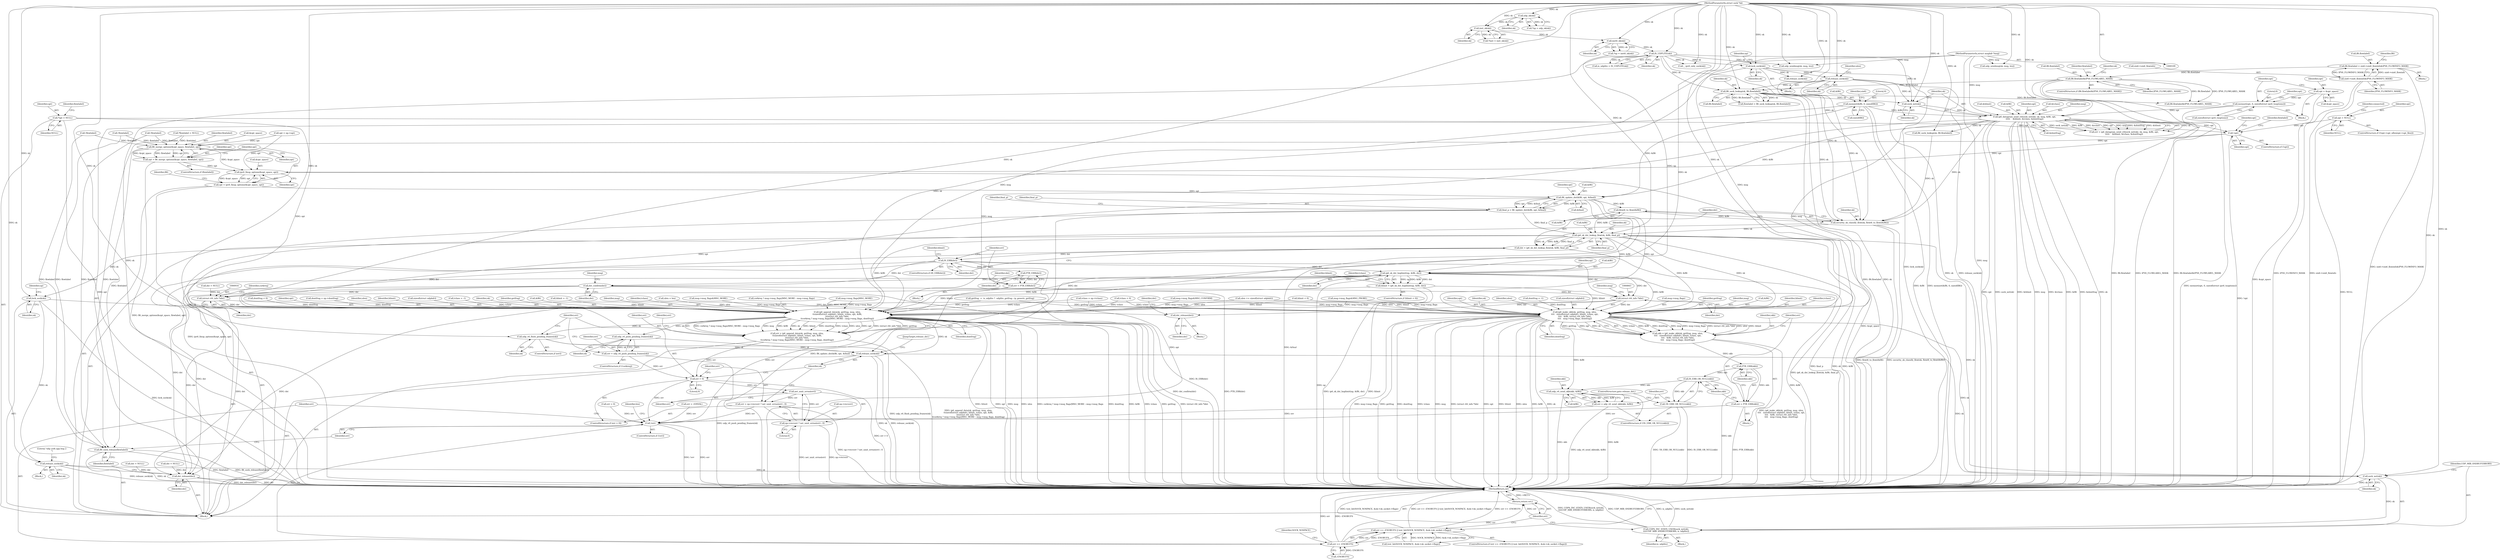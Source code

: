 digraph "1_linux_45f6fad84cc305103b28d73482b344d7f5b76f39_18@del" {
"1000647" [label="(Call,!opt)"];
"1000640" [label="(Call,opt = NULL)"];
"1000585" [label="(Call,ip6_datagram_send_ctl(sock_net(sk), sk, msg, &fl6, opt,\n\t\t\t\t\t    &hlimit, &tclass, &dontfrag))"];
"1000586" [label="(Call,sock_net(sk))"];
"1000188" [label="(Call,IS_UDPLITE(sk))"];
"1000128" [label="(Call,inet6_sk(sk))"];
"1000123" [label="(Call,inet_sk(sk))"];
"1000118" [label="(Call,udp_sk(sk))"];
"1000110" [label="(MethodParameterIn,struct sock *sk)"];
"1000445" [label="(Call,fl6_sock_lookup(sk, fl6.flowlabel))"];
"1000385" [label="(Call,release_sock(sk))"];
"1000360" [label="(Call,lock_sock(sk))"];
"1000437" [label="(Call,fl6.flowlabel&IPV6_FLOWLABEL_MASK)"];
"1000427" [label="(Call,fl6.flowlabel = sin6->sin6_flowinfo&IPV6_FLOWINFO_MASK)"];
"1000431" [label="(Call,sin6->sin6_flowinfo&IPV6_FLOWINFO_MASK)"];
"1000111" [label="(MethodParameterIn,struct msghdr *msg)"];
"1000391" [label="(Call,memset(&fl6, 0, sizeof(fl6)))"];
"1000571" [label="(Call,memset(opt, 0, sizeof(struct ipv6_txoptions)))"];
"1000567" [label="(Call,opt = &opt_space)"];
"1000134" [label="(Call,*opt = NULL)"];
"1000658" [label="(Call,fl6_merge_options(&opt_space, flowlabel, opt))"];
"1000656" [label="(Call,opt = fl6_merge_options(&opt_space, flowlabel, opt))"];
"1000665" [label="(Call,ipv6_fixup_options(&opt_space, opt))"];
"1000663" [label="(Call,opt = ipv6_fixup_options(&opt_space, opt))"];
"1000725" [label="(Call,fl6_update_dst(&fl6, opt, &final))"];
"1000723" [label="(Call,final_p = fl6_update_dst(&fl6, opt, &final))"];
"1000778" [label="(Call,ip6_sk_dst_lookup_flow(sk, &fl6, final_p))"];
"1000776" [label="(Call,dst = ip6_sk_dst_lookup_flow(sk, &fl6, final_p))"];
"1000784" [label="(Call,IS_ERR(dst))"];
"1000789" [label="(Call,PTR_ERR(dst))"];
"1000787" [label="(Call,err = PTR_ERR(dst))"];
"1000991" [label="(Call,!err)"];
"1000997" [label="(Call,err == -ENOBUFS)"];
"1000996" [label="(Call,err == -ENOBUFS || test_bit(SOCK_NOSPACE, &sk->sk_socket->flags))"];
"1001015" [label="(Return,return err;)"];
"1000801" [label="(Call,ip6_sk_dst_hoplimit(np, &fl6, dst))"];
"1000799" [label="(Call,hlimit = ip6_sk_dst_hoplimit(np, &fl6, dst))"];
"1000830" [label="(Call,ip6_make_skb(sk, getfrag, msg, ulen,\n\t\t\t\t   sizeof(struct udphdr), hlimit, tclass, opt,\n\t\t\t\t   &fl6, (struct rt6_info *)dst,\n\t\t\t\t   msg->msg_flags, dontfrag))"];
"1000828" [label="(Call,skb = ip6_make_skb(sk, getfrag, msg, ulen,\n\t\t\t\t   sizeof(struct udphdr), hlimit, tclass, opt,\n\t\t\t\t   &fl6, (struct rt6_info *)dst,\n\t\t\t\t   msg->msg_flags, dontfrag))"];
"1000851" [label="(Call,PTR_ERR(skb))"];
"1000849" [label="(Call,err = PTR_ERR(skb))"];
"1000855" [label="(Call,IS_ERR_OR_NULL(skb))"];
"1000854" [label="(Call,!IS_ERR_OR_NULL(skb))"];
"1000859" [label="(Call,udp_v6_send_skb(skb, &fl6))"];
"1000857" [label="(Call,err = udp_v6_send_skb(skb, &fl6))"];
"1001011" [label="(Call,sock_net(sk))"];
"1001010" [label="(Call,UDP6_INC_STATS_USER(sock_net(sk),\n\t\t\t\tUDP_MIB_SNDBUFERRORS, is_udplite))"];
"1000903" [label="(Call,ip6_append_data(sk, getfrag, msg, ulen,\n\t\tsizeof(struct udphdr), hlimit, tclass, opt, &fl6,\n\t\t(struct rt6_info *)dst,\n\t\tcorkreq ? msg->msg_flags|MSG_MORE : msg->msg_flags, dontfrag))"];
"1000901" [label="(Call,err = ip6_append_data(sk, getfrag, msg, ulen,\n\t\tsizeof(struct udphdr), hlimit, tclass, opt, &fl6,\n\t\t(struct rt6_info *)dst,\n\t\tcorkreq ? msg->msg_flags|MSG_MORE : msg->msg_flags, dontfrag))"];
"1000955" [label="(Call,err > 0)"];
"1000964" [label="(Call,net_xmit_errno(err))"];
"1000958" [label="(Call,err = np->recverr ? net_xmit_errno(err) : 0)"];
"1000960" [label="(Call,np->recverr ? net_xmit_errno(err) : 0)"];
"1000931" [label="(Call,udp_v6_flush_pending_frames(sk))"];
"1000967" [label="(Call,release_sock(sk))"];
"1000939" [label="(Call,udp_v6_push_pending_frames(sk))"];
"1000937" [label="(Call,err = udp_v6_push_pending_frames(sk))"];
"1000842" [label="(Call,(struct rt6_info *)dst)"];
"1000980" [label="(Call,dst_release(dst))"];
"1000986" [label="(Call,dst_release(dst))"];
"1000915" [label="(Call,(struct rt6_info *)dst)"];
"1001018" [label="(Call,dst_confirm(dst))"];
"1000864" [label="(Call,lock_sock(sk))"];
"1000872" [label="(Call,release_sock(sk))"];
"1000773" [label="(Call,flowi6_to_flowi(&fl6))"];
"1000771" [label="(Call,security_sk_classify_flow(sk, flowi6_to_flowi(&fl6)))"];
"1000988" [label="(Call,fl6_sock_release(flowlabel))"];
"1000790" [label="(Identifier,dst)"];
"1000859" [label="(Call,udp_v6_send_skb(skb, &fl6))"];
"1000365" [label="(Identifier,up)"];
"1000888" [label="(Call,dontfrag < 0)"];
"1000961" [label="(Call,np->recverr)"];
"1000992" [label="(Identifier,err)"];
"1000857" [label="(Call,err = udp_v6_send_skb(skb, &fl6))"];
"1000830" [label="(Call,ip6_make_skb(sk, getfrag, msg, ulen,\n\t\t\t\t   sizeof(struct udphdr), hlimit, tclass, opt,\n\t\t\t\t   &fl6, (struct rt6_info *)dst,\n\t\t\t\t   msg->msg_flags, dontfrag))"];
"1001011" [label="(Call,sock_net(sk))"];
"1000428" [label="(Call,fl6.flowlabel)"];
"1000640" [label="(Call,opt = NULL)"];
"1000828" [label="(Call,skb = ip6_make_skb(sk, getfrag, msg, ulen,\n\t\t\t\t   sizeof(struct udphdr), hlimit, tclass, opt,\n\t\t\t\t   &fl6, (struct rt6_info *)dst,\n\t\t\t\t   msg->msg_flags, dontfrag))"];
"1001010" [label="(Call,UDP6_INC_STATS_USER(sock_net(sk),\n\t\t\t\tUDP_MIB_SNDBUFERRORS, is_udplite))"];
"1001014" [label="(Identifier,is_udplite)"];
"1000869" [label="(Identifier,up)"];
"1000597" [label="(Call,&dontfrag)"];
"1000801" [label="(Call,ip6_sk_dst_hoplimit(np, &fl6, dst))"];
"1000954" [label="(ControlStructure,if (err > 0))"];
"1000919" [label="(Identifier,corkreq)"];
"1000958" [label="(Call,err = np->recverr ? net_xmit_errno(err) : 0)"];
"1000435" [label="(Identifier,IPV6_FLOWINFO_MASK)"];
"1000574" [label="(Call,sizeof(struct ipv6_txoptions))"];
"1000795" [label="(ControlStructure,if (hlimit < 0))"];
"1000123" [label="(Call,inet_sk(sk))"];
"1000566" [label="(Block,)"];
"1000668" [label="(Identifier,opt)"];
"1000912" [label="(Identifier,opt)"];
"1000989" [label="(Identifier,flowlabel)"];
"1000578" [label="(Identifier,opt)"];
"1000785" [label="(Identifier,dst)"];
"1000572" [label="(Identifier,opt)"];
"1000816" [label="(Call,msg->msg_flags&MSG_CONFIRM)"];
"1000902" [label="(Identifier,err)"];
"1000124" [label="(Identifier,sk)"];
"1000119" [label="(Identifier,sk)"];
"1000592" [label="(Identifier,opt)"];
"1000999" [label="(Call,-ENOBUFS)"];
"1000335" [label="(Call,udp_sendmsg(sk, msg, len))"];
"1000779" [label="(Identifier,sk)"];
"1000853" [label="(ControlStructure,if (!IS_ERR_OR_NULL(skb)))"];
"1000891" [label="(Call,dontfrag = np->dontfrag)"];
"1000907" [label="(Identifier,ulen)"];
"1000658" [label="(Call,fl6_merge_options(&opt_space, flowlabel, opt))"];
"1000725" [label="(Call,fl6_update_dst(&fl6, opt, &final))"];
"1000957" [label="(Literal,0)"];
"1000728" [label="(Identifier,opt)"];
"1001025" [label="(Identifier,msg)"];
"1000910" [label="(Identifier,hlimit)"];
"1000782" [label="(Identifier,final_p)"];
"1000446" [label="(Identifier,sk)"];
"1000188" [label="(Call,IS_UDPLITE(sk))"];
"1000858" [label="(Identifier,err)"];
"1001009" [label="(Block,)"];
"1000981" [label="(Identifier,dst)"];
"1000871" [label="(Block,)"];
"1000661" [label="(Identifier,flowlabel)"];
"1000997" [label="(Call,err == -ENOBUFS)"];
"1000646" [label="(ControlStructure,if (!opt))"];
"1000460" [label="(Identifier,sk)"];
"1000569" [label="(Call,&opt_space)"];
"1000908" [label="(Call,sizeof(struct udphdr))"];
"1000855" [label="(Call,IS_ERR_OR_NULL(skb))"];
"1000595" [label="(Call,&tclass)"];
"1000988" [label="(Call,fl6_sock_release(flowlabel))"];
"1000135" [label="(Identifier,opt)"];
"1000787" [label="(Call,err = PTR_ERR(dst))"];
"1000998" [label="(Identifier,err)"];
"1000588" [label="(Identifier,sk)"];
"1000832" [label="(Identifier,getfrag)"];
"1000126" [label="(Call,*np = inet6_sk(sk))"];
"1000650" [label="(Identifier,opt)"];
"1000665" [label="(Call,ipv6_fixup_options(&opt_space, opt))"];
"1000939" [label="(Call,udp_v6_push_pending_frames(sk))"];
"1000796" [label="(Call,hlimit < 0)"];
"1000159" [label="(Call,tclass = -1)"];
"1001023" [label="(Call,msg->msg_flags&MSG_PROBE)"];
"1000996" [label="(Call,err == -ENOBUFS || test_bit(SOCK_NOSPACE, &sk->sk_socket->flags))"];
"1000349" [label="(Call,getfrag  =  is_udplite ?  udplite_getfrag : ip_generic_getfrag)"];
"1000659" [label="(Call,&opt_space)"];
"1000904" [label="(Identifier,sk)"];
"1000829" [label="(Identifier,skb)"];
"1000872" [label="(Call,release_sock(sk))"];
"1000861" [label="(Call,&fl6)"];
"1000111" [label="(MethodParameterIn,struct msghdr *msg)"];
"1000441" [label="(Identifier,IPV6_FLOWLABEL_MASK)"];
"1000438" [label="(Call,fl6.flowlabel)"];
"1000968" [label="(Identifier,sk)"];
"1000649" [label="(Call,opt = np->opt)"];
"1000788" [label="(Identifier,err)"];
"1000810" [label="(Call,tclass = np->tclass)"];
"1000905" [label="(Identifier,getfrag)"];
"1000774" [label="(Call,&fl6)"];
"1000426" [label="(Block,)"];
"1000808" [label="(Identifier,tclass)"];
"1000799" [label="(Call,hlimit = ip6_sk_dst_hoplimit(np, &fl6, dst))"];
"1000138" [label="(Call,*flowlabel = NULL)"];
"1000797" [label="(Identifier,hlimit)"];
"1000568" [label="(Identifier,opt)"];
"1000864" [label="(Call,lock_sock(sk))"];
"1000359" [label="(Block,)"];
"1000965" [label="(Identifier,err)"];
"1000666" [label="(Call,&opt_space)"];
"1000860" [label="(Identifier,skb)"];
"1000445" [label="(Call,fl6_sock_lookup(sk, fl6.flowlabel))"];
"1000913" [label="(Call,&fl6)"];
"1000901" [label="(Call,err = ip6_append_data(sk, getfrag, msg, ulen,\n\t\tsizeof(struct udphdr), hlimit, tclass, opt, &fl6,\n\t\t(struct rt6_info *)dst,\n\t\tcorkreq ? msg->msg_flags|MSG_MORE : msg->msg_flags, dontfrag))"];
"1000991" [label="(Call,!err)"];
"1000381" [label="(Call,dst = NULL)"];
"1000615" [label="(Call,!flowlabel)"];
"1000980" [label="(Call,dst_release(dst))"];
"1000116" [label="(Call,*up = udp_sk(sk))"];
"1000789" [label="(Call,PTR_ERR(dst))"];
"1000851" [label="(Call,PTR_ERR(skb))"];
"1000154" [label="(Call,hlimit = -1)"];
"1000826" [label="(Block,)"];
"1000444" [label="(Identifier,flowlabel)"];
"1000583" [label="(Call,err = ip6_datagram_send_ctl(sock_net(sk), sk, msg, &fl6, opt,\n\t\t\t\t\t    &hlimit, &tclass, &dontfrag))"];
"1000771" [label="(Call,security_sk_classify_flow(sk, flowi6_to_flowi(&fl6)))"];
"1000654" [label="(ControlStructure,if (flowlabel))"];
"1000833" [label="(Identifier,msg)"];
"1000850" [label="(Identifier,err)"];
"1000928" [label="(Identifier,dontfrag)"];
"1000662" [label="(Identifier,opt)"];
"1000844" [label="(Identifier,dst)"];
"1000391" [label="(Call,memset(&fl6, 0, sizeof(fl6)))"];
"1000906" [label="(Identifier,msg)"];
"1000911" [label="(Identifier,tclass)"];
"1000937" [label="(Call,err = udp_v6_push_pending_frames(sk))"];
"1000587" [label="(Identifier,sk)"];
"1000807" [label="(Call,tclass < 0)"];
"1000439" [label="(Identifier,fl6)"];
"1000846" [label="(Identifier,msg)"];
"1000671" [label="(Identifier,fl6)"];
"1000723" [label="(Call,final_p = fl6_update_dst(&fl6, opt, &final))"];
"1000986" [label="(Call,dst_release(dst))"];
"1000360" [label="(Call,lock_sock(sk))"];
"1000778" [label="(Call,ip6_sk_dst_lookup_flow(sk, &fl6, final_p))"];
"1000929" [label="(ControlStructure,if (err))"];
"1000585" [label="(Call,ip6_datagram_send_ctl(sock_net(sk), sk, msg, &fl6, opt,\n\t\t\t\t\t    &hlimit, &tclass, &dontfrag))"];
"1000656" [label="(Call,opt = fl6_merge_options(&opt_space, flowlabel, opt))"];
"1000586" [label="(Call,sock_net(sk))"];
"1000110" [label="(MethodParameterIn,struct sock *sk)"];
"1000589" [label="(Identifier,msg)"];
"1001013" [label="(Identifier,UDP_MIB_SNDBUFERRORS)"];
"1000427" [label="(Call,fl6.flowlabel = sin6->sin6_flowinfo&IPV6_FLOWINFO_MASK)"];
"1001016" [label="(Identifier,err)"];
"1000571" [label="(Call,memset(opt, 0, sizeof(struct ipv6_txoptions)))"];
"1000987" [label="(Identifier,dst)"];
"1000959" [label="(Identifier,err)"];
"1000387" [label="(Call,ulen += sizeof(struct udphdr))"];
"1000840" [label="(Call,&fl6)"];
"1000837" [label="(Identifier,hlimit)"];
"1000573" [label="(Literal,0)"];
"1000903" [label="(Call,ip6_append_data(sk, getfrag, msg, ulen,\n\t\tsizeof(struct udphdr), hlimit, tclass, opt, &fl6,\n\t\t(struct rt6_info *)dst,\n\t\tcorkreq ? msg->msg_flags|MSG_MORE : msg->msg_flags, dontfrag))"];
"1000150" [label="(Call,ulen = len)"];
"1000990" [label="(ControlStructure,if (!err))"];
"1000447" [label="(Call,fl6.flowlabel)"];
"1000175" [label="(Call,msg->msg_flags&MSG_MORE)"];
"1000641" [label="(Identifier,opt)"];
"1000593" [label="(Call,&hlimit)"];
"1000983" [label="(Identifier,dst)"];
"1000647" [label="(Call,!opt)"];
"1000648" [label="(Identifier,opt)"];
"1000800" [label="(Identifier,hlimit)"];
"1000932" [label="(Identifier,sk)"];
"1000865" [label="(Identifier,sk)"];
"1000917" [label="(Identifier,dst)"];
"1000136" [label="(Identifier,NULL)"];
"1000838" [label="(Identifier,tclass)"];
"1000786" [label="(Block,)"];
"1000664" [label="(Identifier,opt)"];
"1000995" [label="(ControlStructure,if (err == -ENOBUFS || test_bit(SOCK_NOSPACE, &sk->sk_socket->flags)))"];
"1000842" [label="(Call,(struct rt6_info *)dst)"];
"1000792" [label="(Identifier,dst)"];
"1000776" [label="(Call,dst = ip6_sk_dst_lookup_flow(sk, &fl6, final_p))"];
"1000863" [label="(ControlStructure,goto release_dst;)"];
"1000852" [label="(Identifier,skb)"];
"1000398" [label="(Identifier,sin6)"];
"1000854" [label="(Call,!IS_ERR_OR_NULL(skb))"];
"1000839" [label="(Identifier,opt)"];
"1000118" [label="(Call,udp_sk(sk))"];
"1001002" [label="(Identifier,SOCK_NOSPACE)"];
"1000777" [label="(Identifier,dst)"];
"1000848" [label="(Identifier,dontfrag)"];
"1000831" [label="(Identifier,sk)"];
"1000139" [label="(Identifier,flowlabel)"];
"1000982" [label="(Call,dst = NULL)"];
"1000324" [label="(Call,udp_sendmsg(sk, msg, len))"];
"1000780" [label="(Call,&fl6)"];
"1000113" [label="(Block,)"];
"1000626" [label="(Call,!flowlabel)"];
"1000849" [label="(Call,err = PTR_ERR(skb))"];
"1000834" [label="(Identifier,ulen)"];
"1000930" [label="(Identifier,err)"];
"1000805" [label="(Identifier,dst)"];
"1000394" [label="(Literal,0)"];
"1000803" [label="(Call,&fl6)"];
"1000918" [label="(Call,corkreq ? msg->msg_flags|MSG_MORE : msg->msg_flags)"];
"1000969" [label="(JumpTarget,release_dst:)"];
"1000938" [label="(Identifier,err)"];
"1000873" [label="(Identifier,sk)"];
"1001018" [label="(Call,dst_confirm(dst))"];
"1000876" [label="(Call,err = -EINVAL)"];
"1000395" [label="(Call,sizeof(fl6))"];
"1000631" [label="(ControlStructure,if (!(opt->opt_nflen|opt->opt_flen)))"];
"1001012" [label="(Identifier,sk)"];
"1000610" [label="(Call,fl6.flowlabel&IPV6_FLOWLABEL_MASK)"];
"1000920" [label="(Call,msg->msg_flags|MSG_MORE)"];
"1000437" [label="(Call,fl6.flowlabel&IPV6_FLOWLABEL_MASK)"];
"1000620" [label="(Call,fl6_sock_lookup(sk, fl6.flowlabel))"];
"1001001" [label="(Call,test_bit(SOCK_NOSPACE, &sk->sk_socket->flags))"];
"1000432" [label="(Call,sin6->sin6_flowinfo)"];
"1000934" [label="(ControlStructure,if (!corkreq))"];
"1000964" [label="(Call,net_xmit_errno(err))"];
"1000966" [label="(Literal,0)"];
"1000979" [label="(Block,)"];
"1000128" [label="(Call,inet6_sk(sk))"];
"1000875" [label="(Literal,\"udp cork app bug 2\n\")"];
"1000361" [label="(Identifier,sk)"];
"1000392" [label="(Call,&fl6)"];
"1000121" [label="(Call,*inet = inet_sk(sk))"];
"1000385" [label="(Call,release_sock(sk))"];
"1000129" [label="(Identifier,sk)"];
"1000967" [label="(Call,release_sock(sk))"];
"1000856" [label="(Identifier,skb)"];
"1000436" [label="(ControlStructure,if (fl6.flowlabel&IPV6_FLOWLABEL_MASK))"];
"1000663" [label="(Call,opt = ipv6_fixup_options(&opt_space, opt))"];
"1000376" [label="(Call,release_sock(sk))"];
"1000802" [label="(Identifier,np)"];
"1000729" [label="(Call,&final)"];
"1000189" [label="(Identifier,sk)"];
"1000783" [label="(ControlStructure,if (IS_ERR(dst)))"];
"1000657" [label="(Identifier,opt)"];
"1000164" [label="(Call,dontfrag = -1)"];
"1001019" [label="(Identifier,dst)"];
"1000134" [label="(Call,*opt = NULL)"];
"1000960" [label="(Call,np->recverr ? net_xmit_errno(err) : 0)"];
"1000772" [label="(Identifier,sk)"];
"1000318" [label="(Call,__ipv6_only_sock(sk))"];
"1000567" [label="(Call,opt = &opt_space)"];
"1000186" [label="(Call,is_udplite = IS_UDPLITE(sk))"];
"1000931" [label="(Call,udp_v6_flush_pending_frames(sk))"];
"1000915" [label="(Call,(struct rt6_info *)dst)"];
"1000644" [label="(Identifier,connected)"];
"1000386" [label="(Identifier,sk)"];
"1001015" [label="(Return,return err;)"];
"1000726" [label="(Call,&fl6)"];
"1000835" [label="(Call,sizeof(struct udphdr))"];
"1000940" [label="(Identifier,sk)"];
"1000773" [label="(Call,flowi6_to_flowi(&fl6))"];
"1001030" [label="(Call,err = 0)"];
"1000956" [label="(Identifier,err)"];
"1000431" [label="(Call,sin6->sin6_flowinfo&IPV6_FLOWINFO_MASK)"];
"1000724" [label="(Identifier,final_p)"];
"1000784" [label="(Call,IS_ERR(dst))"];
"1000994" [label="(Identifier,len)"];
"1000732" [label="(Identifier,final_p)"];
"1000388" [label="(Identifier,ulen)"];
"1000451" [label="(Call,!flowlabel)"];
"1000590" [label="(Call,&fl6)"];
"1000791" [label="(Call,dst = NULL)"];
"1000642" [label="(Identifier,NULL)"];
"1000955" [label="(Call,err > 0)"];
"1000443" [label="(Call,flowlabel = fl6_sock_lookup(sk, fl6.flowlabel))"];
"1001034" [label="(MethodReturn,int)"];
"1000655" [label="(Identifier,flowlabel)"];
"1000845" [label="(Call,msg->msg_flags)"];
"1000647" -> "1000646"  [label="AST: "];
"1000647" -> "1000648"  [label="CFG: "];
"1000648" -> "1000647"  [label="AST: "];
"1000650" -> "1000647"  [label="CFG: "];
"1000655" -> "1000647"  [label="CFG: "];
"1000647" -> "1001034"  [label="DDG: !opt"];
"1000640" -> "1000647"  [label="DDG: opt"];
"1000585" -> "1000647"  [label="DDG: opt"];
"1000134" -> "1000647"  [label="DDG: opt"];
"1000647" -> "1000658"  [label="DDG: opt"];
"1000647" -> "1000665"  [label="DDG: opt"];
"1000640" -> "1000631"  [label="AST: "];
"1000640" -> "1000642"  [label="CFG: "];
"1000641" -> "1000640"  [label="AST: "];
"1000642" -> "1000640"  [label="AST: "];
"1000644" -> "1000640"  [label="CFG: "];
"1000640" -> "1001034"  [label="DDG: NULL"];
"1000585" -> "1000583"  [label="AST: "];
"1000585" -> "1000597"  [label="CFG: "];
"1000586" -> "1000585"  [label="AST: "];
"1000588" -> "1000585"  [label="AST: "];
"1000589" -> "1000585"  [label="AST: "];
"1000590" -> "1000585"  [label="AST: "];
"1000592" -> "1000585"  [label="AST: "];
"1000593" -> "1000585"  [label="AST: "];
"1000595" -> "1000585"  [label="AST: "];
"1000597" -> "1000585"  [label="AST: "];
"1000583" -> "1000585"  [label="CFG: "];
"1000585" -> "1001034"  [label="DDG: msg"];
"1000585" -> "1001034"  [label="DDG: &tclass"];
"1000585" -> "1001034"  [label="DDG: &fl6"];
"1000585" -> "1001034"  [label="DDG: &dontfrag"];
"1000585" -> "1001034"  [label="DDG: sk"];
"1000585" -> "1001034"  [label="DDG: opt"];
"1000585" -> "1001034"  [label="DDG: sock_net(sk)"];
"1000585" -> "1001034"  [label="DDG: &hlimit"];
"1000585" -> "1000583"  [label="DDG: sk"];
"1000585" -> "1000583"  [label="DDG: sock_net(sk)"];
"1000585" -> "1000583"  [label="DDG: &fl6"];
"1000585" -> "1000583"  [label="DDG: &tclass"];
"1000585" -> "1000583"  [label="DDG: opt"];
"1000585" -> "1000583"  [label="DDG: msg"];
"1000585" -> "1000583"  [label="DDG: &dontfrag"];
"1000585" -> "1000583"  [label="DDG: &hlimit"];
"1000586" -> "1000585"  [label="DDG: sk"];
"1000110" -> "1000585"  [label="DDG: sk"];
"1000111" -> "1000585"  [label="DDG: msg"];
"1000391" -> "1000585"  [label="DDG: &fl6"];
"1000571" -> "1000585"  [label="DDG: opt"];
"1000585" -> "1000620"  [label="DDG: sk"];
"1000585" -> "1000725"  [label="DDG: &fl6"];
"1000585" -> "1000771"  [label="DDG: sk"];
"1000585" -> "1000830"  [label="DDG: msg"];
"1000585" -> "1000903"  [label="DDG: msg"];
"1000586" -> "1000587"  [label="CFG: "];
"1000587" -> "1000586"  [label="AST: "];
"1000588" -> "1000586"  [label="CFG: "];
"1000188" -> "1000586"  [label="DDG: sk"];
"1000445" -> "1000586"  [label="DDG: sk"];
"1000385" -> "1000586"  [label="DDG: sk"];
"1000110" -> "1000586"  [label="DDG: sk"];
"1000188" -> "1000186"  [label="AST: "];
"1000188" -> "1000189"  [label="CFG: "];
"1000189" -> "1000188"  [label="AST: "];
"1000186" -> "1000188"  [label="CFG: "];
"1000188" -> "1001034"  [label="DDG: sk"];
"1000188" -> "1000186"  [label="DDG: sk"];
"1000128" -> "1000188"  [label="DDG: sk"];
"1000110" -> "1000188"  [label="DDG: sk"];
"1000188" -> "1000318"  [label="DDG: sk"];
"1000188" -> "1000335"  [label="DDG: sk"];
"1000188" -> "1000360"  [label="DDG: sk"];
"1000188" -> "1000445"  [label="DDG: sk"];
"1000188" -> "1000771"  [label="DDG: sk"];
"1000128" -> "1000126"  [label="AST: "];
"1000128" -> "1000129"  [label="CFG: "];
"1000129" -> "1000128"  [label="AST: "];
"1000126" -> "1000128"  [label="CFG: "];
"1000128" -> "1000126"  [label="DDG: sk"];
"1000123" -> "1000128"  [label="DDG: sk"];
"1000110" -> "1000128"  [label="DDG: sk"];
"1000123" -> "1000121"  [label="AST: "];
"1000123" -> "1000124"  [label="CFG: "];
"1000124" -> "1000123"  [label="AST: "];
"1000121" -> "1000123"  [label="CFG: "];
"1000123" -> "1000121"  [label="DDG: sk"];
"1000118" -> "1000123"  [label="DDG: sk"];
"1000110" -> "1000123"  [label="DDG: sk"];
"1000118" -> "1000116"  [label="AST: "];
"1000118" -> "1000119"  [label="CFG: "];
"1000119" -> "1000118"  [label="AST: "];
"1000116" -> "1000118"  [label="CFG: "];
"1000118" -> "1000116"  [label="DDG: sk"];
"1000110" -> "1000118"  [label="DDG: sk"];
"1000110" -> "1000109"  [label="AST: "];
"1000110" -> "1001034"  [label="DDG: sk"];
"1000110" -> "1000318"  [label="DDG: sk"];
"1000110" -> "1000324"  [label="DDG: sk"];
"1000110" -> "1000335"  [label="DDG: sk"];
"1000110" -> "1000360"  [label="DDG: sk"];
"1000110" -> "1000376"  [label="DDG: sk"];
"1000110" -> "1000385"  [label="DDG: sk"];
"1000110" -> "1000445"  [label="DDG: sk"];
"1000110" -> "1000620"  [label="DDG: sk"];
"1000110" -> "1000771"  [label="DDG: sk"];
"1000110" -> "1000778"  [label="DDG: sk"];
"1000110" -> "1000830"  [label="DDG: sk"];
"1000110" -> "1000864"  [label="DDG: sk"];
"1000110" -> "1000872"  [label="DDG: sk"];
"1000110" -> "1000903"  [label="DDG: sk"];
"1000110" -> "1000931"  [label="DDG: sk"];
"1000110" -> "1000939"  [label="DDG: sk"];
"1000110" -> "1000967"  [label="DDG: sk"];
"1000110" -> "1001011"  [label="DDG: sk"];
"1000445" -> "1000443"  [label="AST: "];
"1000445" -> "1000447"  [label="CFG: "];
"1000446" -> "1000445"  [label="AST: "];
"1000447" -> "1000445"  [label="AST: "];
"1000443" -> "1000445"  [label="CFG: "];
"1000445" -> "1001034"  [label="DDG: sk"];
"1000445" -> "1001034"  [label="DDG: fl6.flowlabel"];
"1000445" -> "1000443"  [label="DDG: sk"];
"1000445" -> "1000443"  [label="DDG: fl6.flowlabel"];
"1000385" -> "1000445"  [label="DDG: sk"];
"1000437" -> "1000445"  [label="DDG: fl6.flowlabel"];
"1000445" -> "1000610"  [label="DDG: fl6.flowlabel"];
"1000445" -> "1000771"  [label="DDG: sk"];
"1000385" -> "1000359"  [label="AST: "];
"1000385" -> "1000386"  [label="CFG: "];
"1000386" -> "1000385"  [label="AST: "];
"1000388" -> "1000385"  [label="CFG: "];
"1000385" -> "1001034"  [label="DDG: sk"];
"1000385" -> "1001034"  [label="DDG: release_sock(sk)"];
"1000360" -> "1000385"  [label="DDG: sk"];
"1000385" -> "1000771"  [label="DDG: sk"];
"1000360" -> "1000359"  [label="AST: "];
"1000360" -> "1000361"  [label="CFG: "];
"1000361" -> "1000360"  [label="AST: "];
"1000365" -> "1000360"  [label="CFG: "];
"1000360" -> "1001034"  [label="DDG: lock_sock(sk)"];
"1000360" -> "1000376"  [label="DDG: sk"];
"1000360" -> "1000903"  [label="DDG: sk"];
"1000437" -> "1000436"  [label="AST: "];
"1000437" -> "1000441"  [label="CFG: "];
"1000438" -> "1000437"  [label="AST: "];
"1000441" -> "1000437"  [label="AST: "];
"1000444" -> "1000437"  [label="CFG: "];
"1000460" -> "1000437"  [label="CFG: "];
"1000437" -> "1001034"  [label="DDG: fl6.flowlabel&IPV6_FLOWLABEL_MASK"];
"1000437" -> "1001034"  [label="DDG: fl6.flowlabel"];
"1000437" -> "1001034"  [label="DDG: IPV6_FLOWLABEL_MASK"];
"1000427" -> "1000437"  [label="DDG: fl6.flowlabel"];
"1000437" -> "1000610"  [label="DDG: fl6.flowlabel"];
"1000437" -> "1000610"  [label="DDG: IPV6_FLOWLABEL_MASK"];
"1000427" -> "1000426"  [label="AST: "];
"1000427" -> "1000431"  [label="CFG: "];
"1000428" -> "1000427"  [label="AST: "];
"1000431" -> "1000427"  [label="AST: "];
"1000439" -> "1000427"  [label="CFG: "];
"1000427" -> "1001034"  [label="DDG: sin6->sin6_flowinfo&IPV6_FLOWINFO_MASK"];
"1000431" -> "1000427"  [label="DDG: sin6->sin6_flowinfo"];
"1000431" -> "1000427"  [label="DDG: IPV6_FLOWINFO_MASK"];
"1000431" -> "1000435"  [label="CFG: "];
"1000432" -> "1000431"  [label="AST: "];
"1000435" -> "1000431"  [label="AST: "];
"1000431" -> "1001034"  [label="DDG: sin6->sin6_flowinfo"];
"1000431" -> "1001034"  [label="DDG: IPV6_FLOWINFO_MASK"];
"1000111" -> "1000109"  [label="AST: "];
"1000111" -> "1001034"  [label="DDG: msg"];
"1000111" -> "1000324"  [label="DDG: msg"];
"1000111" -> "1000335"  [label="DDG: msg"];
"1000111" -> "1000830"  [label="DDG: msg"];
"1000111" -> "1000903"  [label="DDG: msg"];
"1000391" -> "1000113"  [label="AST: "];
"1000391" -> "1000395"  [label="CFG: "];
"1000392" -> "1000391"  [label="AST: "];
"1000394" -> "1000391"  [label="AST: "];
"1000395" -> "1000391"  [label="AST: "];
"1000398" -> "1000391"  [label="CFG: "];
"1000391" -> "1001034"  [label="DDG: &fl6"];
"1000391" -> "1001034"  [label="DDG: memset(&fl6, 0, sizeof(fl6))"];
"1000391" -> "1000725"  [label="DDG: &fl6"];
"1000571" -> "1000566"  [label="AST: "];
"1000571" -> "1000574"  [label="CFG: "];
"1000572" -> "1000571"  [label="AST: "];
"1000573" -> "1000571"  [label="AST: "];
"1000574" -> "1000571"  [label="AST: "];
"1000578" -> "1000571"  [label="CFG: "];
"1000571" -> "1001034"  [label="DDG: memset(opt, 0, sizeof(struct ipv6_txoptions))"];
"1000567" -> "1000571"  [label="DDG: opt"];
"1000567" -> "1000566"  [label="AST: "];
"1000567" -> "1000569"  [label="CFG: "];
"1000568" -> "1000567"  [label="AST: "];
"1000569" -> "1000567"  [label="AST: "];
"1000572" -> "1000567"  [label="CFG: "];
"1000567" -> "1001034"  [label="DDG: &opt_space"];
"1000134" -> "1000113"  [label="AST: "];
"1000134" -> "1000136"  [label="CFG: "];
"1000135" -> "1000134"  [label="AST: "];
"1000136" -> "1000134"  [label="AST: "];
"1000139" -> "1000134"  [label="CFG: "];
"1000134" -> "1001034"  [label="DDG: opt"];
"1000134" -> "1000903"  [label="DDG: opt"];
"1000658" -> "1000656"  [label="AST: "];
"1000658" -> "1000662"  [label="CFG: "];
"1000659" -> "1000658"  [label="AST: "];
"1000661" -> "1000658"  [label="AST: "];
"1000662" -> "1000658"  [label="AST: "];
"1000656" -> "1000658"  [label="CFG: "];
"1000658" -> "1000656"  [label="DDG: &opt_space"];
"1000658" -> "1000656"  [label="DDG: flowlabel"];
"1000658" -> "1000656"  [label="DDG: opt"];
"1000626" -> "1000658"  [label="DDG: flowlabel"];
"1000451" -> "1000658"  [label="DDG: flowlabel"];
"1000615" -> "1000658"  [label="DDG: flowlabel"];
"1000138" -> "1000658"  [label="DDG: flowlabel"];
"1000649" -> "1000658"  [label="DDG: opt"];
"1000658" -> "1000665"  [label="DDG: &opt_space"];
"1000658" -> "1000988"  [label="DDG: flowlabel"];
"1000656" -> "1000654"  [label="AST: "];
"1000657" -> "1000656"  [label="AST: "];
"1000664" -> "1000656"  [label="CFG: "];
"1000656" -> "1001034"  [label="DDG: fl6_merge_options(&opt_space, flowlabel, opt)"];
"1000656" -> "1000665"  [label="DDG: opt"];
"1000665" -> "1000663"  [label="AST: "];
"1000665" -> "1000668"  [label="CFG: "];
"1000666" -> "1000665"  [label="AST: "];
"1000668" -> "1000665"  [label="AST: "];
"1000663" -> "1000665"  [label="CFG: "];
"1000665" -> "1001034"  [label="DDG: &opt_space"];
"1000665" -> "1000663"  [label="DDG: &opt_space"];
"1000665" -> "1000663"  [label="DDG: opt"];
"1000649" -> "1000665"  [label="DDG: opt"];
"1000663" -> "1000113"  [label="AST: "];
"1000664" -> "1000663"  [label="AST: "];
"1000671" -> "1000663"  [label="CFG: "];
"1000663" -> "1001034"  [label="DDG: ipv6_fixup_options(&opt_space, opt)"];
"1000663" -> "1000725"  [label="DDG: opt"];
"1000725" -> "1000723"  [label="AST: "];
"1000725" -> "1000729"  [label="CFG: "];
"1000726" -> "1000725"  [label="AST: "];
"1000728" -> "1000725"  [label="AST: "];
"1000729" -> "1000725"  [label="AST: "];
"1000723" -> "1000725"  [label="CFG: "];
"1000725" -> "1001034"  [label="DDG: &final"];
"1000725" -> "1001034"  [label="DDG: opt"];
"1000725" -> "1000723"  [label="DDG: &fl6"];
"1000725" -> "1000723"  [label="DDG: opt"];
"1000725" -> "1000723"  [label="DDG: &final"];
"1000725" -> "1000773"  [label="DDG: &fl6"];
"1000725" -> "1000830"  [label="DDG: opt"];
"1000725" -> "1000903"  [label="DDG: opt"];
"1000723" -> "1000113"  [label="AST: "];
"1000724" -> "1000723"  [label="AST: "];
"1000732" -> "1000723"  [label="CFG: "];
"1000723" -> "1001034"  [label="DDG: fl6_update_dst(&fl6, opt, &final)"];
"1000723" -> "1000778"  [label="DDG: final_p"];
"1000778" -> "1000776"  [label="AST: "];
"1000778" -> "1000782"  [label="CFG: "];
"1000779" -> "1000778"  [label="AST: "];
"1000780" -> "1000778"  [label="AST: "];
"1000782" -> "1000778"  [label="AST: "];
"1000776" -> "1000778"  [label="CFG: "];
"1000778" -> "1001034"  [label="DDG: &fl6"];
"1000778" -> "1001034"  [label="DDG: final_p"];
"1000778" -> "1001034"  [label="DDG: sk"];
"1000778" -> "1000776"  [label="DDG: sk"];
"1000778" -> "1000776"  [label="DDG: &fl6"];
"1000778" -> "1000776"  [label="DDG: final_p"];
"1000771" -> "1000778"  [label="DDG: sk"];
"1000773" -> "1000778"  [label="DDG: &fl6"];
"1000778" -> "1000801"  [label="DDG: &fl6"];
"1000778" -> "1000830"  [label="DDG: sk"];
"1000778" -> "1000830"  [label="DDG: &fl6"];
"1000778" -> "1000864"  [label="DDG: sk"];
"1000778" -> "1000903"  [label="DDG: &fl6"];
"1000778" -> "1001011"  [label="DDG: sk"];
"1000776" -> "1000113"  [label="AST: "];
"1000777" -> "1000776"  [label="AST: "];
"1000785" -> "1000776"  [label="CFG: "];
"1000776" -> "1001034"  [label="DDG: ip6_sk_dst_lookup_flow(sk, &fl6, final_p)"];
"1000776" -> "1000784"  [label="DDG: dst"];
"1000784" -> "1000783"  [label="AST: "];
"1000784" -> "1000785"  [label="CFG: "];
"1000785" -> "1000784"  [label="AST: "];
"1000788" -> "1000784"  [label="CFG: "];
"1000797" -> "1000784"  [label="CFG: "];
"1000784" -> "1001034"  [label="DDG: IS_ERR(dst)"];
"1000784" -> "1000789"  [label="DDG: dst"];
"1000784" -> "1000801"  [label="DDG: dst"];
"1000784" -> "1000842"  [label="DDG: dst"];
"1000784" -> "1000915"  [label="DDG: dst"];
"1000784" -> "1000986"  [label="DDG: dst"];
"1000784" -> "1001018"  [label="DDG: dst"];
"1000789" -> "1000787"  [label="AST: "];
"1000789" -> "1000790"  [label="CFG: "];
"1000790" -> "1000789"  [label="AST: "];
"1000787" -> "1000789"  [label="CFG: "];
"1000789" -> "1000787"  [label="DDG: dst"];
"1000787" -> "1000786"  [label="AST: "];
"1000788" -> "1000787"  [label="AST: "];
"1000792" -> "1000787"  [label="CFG: "];
"1000787" -> "1001034"  [label="DDG: PTR_ERR(dst)"];
"1000787" -> "1000991"  [label="DDG: err"];
"1000991" -> "1000990"  [label="AST: "];
"1000991" -> "1000992"  [label="CFG: "];
"1000992" -> "1000991"  [label="AST: "];
"1000994" -> "1000991"  [label="CFG: "];
"1000998" -> "1000991"  [label="CFG: "];
"1000991" -> "1001034"  [label="DDG: !err"];
"1000991" -> "1001034"  [label="DDG: err"];
"1000857" -> "1000991"  [label="DDG: err"];
"1000849" -> "1000991"  [label="DDG: err"];
"1000958" -> "1000991"  [label="DDG: err"];
"1001030" -> "1000991"  [label="DDG: err"];
"1000955" -> "1000991"  [label="DDG: err"];
"1000876" -> "1000991"  [label="DDG: err"];
"1000991" -> "1000997"  [label="DDG: err"];
"1000997" -> "1000996"  [label="AST: "];
"1000997" -> "1000999"  [label="CFG: "];
"1000998" -> "1000997"  [label="AST: "];
"1000999" -> "1000997"  [label="AST: "];
"1001002" -> "1000997"  [label="CFG: "];
"1000996" -> "1000997"  [label="CFG: "];
"1000997" -> "1001034"  [label="DDG: err"];
"1000997" -> "1001034"  [label="DDG: -ENOBUFS"];
"1000997" -> "1000996"  [label="DDG: err"];
"1000997" -> "1000996"  [label="DDG: -ENOBUFS"];
"1000999" -> "1000997"  [label="DDG: ENOBUFS"];
"1000997" -> "1001015"  [label="DDG: err"];
"1000996" -> "1000995"  [label="AST: "];
"1000996" -> "1001001"  [label="CFG: "];
"1001001" -> "1000996"  [label="AST: "];
"1001012" -> "1000996"  [label="CFG: "];
"1001016" -> "1000996"  [label="CFG: "];
"1000996" -> "1001034"  [label="DDG: err == -ENOBUFS || test_bit(SOCK_NOSPACE, &sk->sk_socket->flags)"];
"1000996" -> "1001034"  [label="DDG: err == -ENOBUFS"];
"1000996" -> "1001034"  [label="DDG: test_bit(SOCK_NOSPACE, &sk->sk_socket->flags)"];
"1001001" -> "1000996"  [label="DDG: SOCK_NOSPACE"];
"1001001" -> "1000996"  [label="DDG: &sk->sk_socket->flags"];
"1001015" -> "1000113"  [label="AST: "];
"1001015" -> "1001016"  [label="CFG: "];
"1001016" -> "1001015"  [label="AST: "];
"1001034" -> "1001015"  [label="CFG: "];
"1001015" -> "1001034"  [label="DDG: <RET>"];
"1001016" -> "1001015"  [label="DDG: err"];
"1000801" -> "1000799"  [label="AST: "];
"1000801" -> "1000805"  [label="CFG: "];
"1000802" -> "1000801"  [label="AST: "];
"1000803" -> "1000801"  [label="AST: "];
"1000805" -> "1000801"  [label="AST: "];
"1000799" -> "1000801"  [label="CFG: "];
"1000801" -> "1001034"  [label="DDG: &fl6"];
"1000801" -> "1001034"  [label="DDG: np"];
"1000801" -> "1000799"  [label="DDG: np"];
"1000801" -> "1000799"  [label="DDG: &fl6"];
"1000801" -> "1000799"  [label="DDG: dst"];
"1000126" -> "1000801"  [label="DDG: np"];
"1000801" -> "1000830"  [label="DDG: &fl6"];
"1000801" -> "1000842"  [label="DDG: dst"];
"1000801" -> "1000903"  [label="DDG: &fl6"];
"1000801" -> "1000915"  [label="DDG: dst"];
"1000801" -> "1000986"  [label="DDG: dst"];
"1000801" -> "1001018"  [label="DDG: dst"];
"1000799" -> "1000795"  [label="AST: "];
"1000800" -> "1000799"  [label="AST: "];
"1000808" -> "1000799"  [label="CFG: "];
"1000799" -> "1001034"  [label="DDG: hlimit"];
"1000799" -> "1001034"  [label="DDG: ip6_sk_dst_hoplimit(np, &fl6, dst)"];
"1000799" -> "1000830"  [label="DDG: hlimit"];
"1000799" -> "1000903"  [label="DDG: hlimit"];
"1000830" -> "1000828"  [label="AST: "];
"1000830" -> "1000848"  [label="CFG: "];
"1000831" -> "1000830"  [label="AST: "];
"1000832" -> "1000830"  [label="AST: "];
"1000833" -> "1000830"  [label="AST: "];
"1000834" -> "1000830"  [label="AST: "];
"1000835" -> "1000830"  [label="AST: "];
"1000837" -> "1000830"  [label="AST: "];
"1000838" -> "1000830"  [label="AST: "];
"1000839" -> "1000830"  [label="AST: "];
"1000840" -> "1000830"  [label="AST: "];
"1000842" -> "1000830"  [label="AST: "];
"1000845" -> "1000830"  [label="AST: "];
"1000848" -> "1000830"  [label="AST: "];
"1000828" -> "1000830"  [label="CFG: "];
"1000830" -> "1001034"  [label="DDG: tclass"];
"1000830" -> "1001034"  [label="DDG: ulen"];
"1000830" -> "1001034"  [label="DDG: getfrag"];
"1000830" -> "1001034"  [label="DDG: dontfrag"];
"1000830" -> "1001034"  [label="DDG: msg"];
"1000830" -> "1001034"  [label="DDG: (struct rt6_info *)dst"];
"1000830" -> "1001034"  [label="DDG: opt"];
"1000830" -> "1001034"  [label="DDG: msg->msg_flags"];
"1000830" -> "1001034"  [label="DDG: hlimit"];
"1000830" -> "1001034"  [label="DDG: &fl6"];
"1000830" -> "1001034"  [label="DDG: sk"];
"1000830" -> "1000828"  [label="DDG: tclass"];
"1000830" -> "1000828"  [label="DDG: &fl6"];
"1000830" -> "1000828"  [label="DDG: dontfrag"];
"1000830" -> "1000828"  [label="DDG: msg"];
"1000830" -> "1000828"  [label="DDG: msg->msg_flags"];
"1000830" -> "1000828"  [label="DDG: (struct rt6_info *)dst"];
"1000830" -> "1000828"  [label="DDG: ulen"];
"1000830" -> "1000828"  [label="DDG: hlimit"];
"1000830" -> "1000828"  [label="DDG: getfrag"];
"1000830" -> "1000828"  [label="DDG: opt"];
"1000830" -> "1000828"  [label="DDG: sk"];
"1000349" -> "1000830"  [label="DDG: getfrag"];
"1000387" -> "1000830"  [label="DDG: ulen"];
"1000796" -> "1000830"  [label="DDG: hlimit"];
"1000807" -> "1000830"  [label="DDG: tclass"];
"1000810" -> "1000830"  [label="DDG: tclass"];
"1000842" -> "1000830"  [label="DDG: dst"];
"1001023" -> "1000830"  [label="DDG: msg->msg_flags"];
"1000816" -> "1000830"  [label="DDG: msg->msg_flags"];
"1000164" -> "1000830"  [label="DDG: dontfrag"];
"1000830" -> "1000859"  [label="DDG: &fl6"];
"1000830" -> "1001011"  [label="DDG: sk"];
"1000828" -> "1000826"  [label="AST: "];
"1000829" -> "1000828"  [label="AST: "];
"1000850" -> "1000828"  [label="CFG: "];
"1000828" -> "1001034"  [label="DDG: ip6_make_skb(sk, getfrag, msg, ulen,\n\t\t\t\t   sizeof(struct udphdr), hlimit, tclass, opt,\n\t\t\t\t   &fl6, (struct rt6_info *)dst,\n\t\t\t\t   msg->msg_flags, dontfrag)"];
"1000828" -> "1000851"  [label="DDG: skb"];
"1000851" -> "1000849"  [label="AST: "];
"1000851" -> "1000852"  [label="CFG: "];
"1000852" -> "1000851"  [label="AST: "];
"1000849" -> "1000851"  [label="CFG: "];
"1000851" -> "1000849"  [label="DDG: skb"];
"1000851" -> "1000855"  [label="DDG: skb"];
"1000849" -> "1000826"  [label="AST: "];
"1000850" -> "1000849"  [label="AST: "];
"1000856" -> "1000849"  [label="CFG: "];
"1000849" -> "1001034"  [label="DDG: PTR_ERR(skb)"];
"1000855" -> "1000854"  [label="AST: "];
"1000855" -> "1000856"  [label="CFG: "];
"1000856" -> "1000855"  [label="AST: "];
"1000854" -> "1000855"  [label="CFG: "];
"1000855" -> "1001034"  [label="DDG: skb"];
"1000855" -> "1000854"  [label="DDG: skb"];
"1000855" -> "1000859"  [label="DDG: skb"];
"1000854" -> "1000853"  [label="AST: "];
"1000858" -> "1000854"  [label="CFG: "];
"1000863" -> "1000854"  [label="CFG: "];
"1000854" -> "1001034"  [label="DDG: IS_ERR_OR_NULL(skb)"];
"1000854" -> "1001034"  [label="DDG: !IS_ERR_OR_NULL(skb)"];
"1000859" -> "1000857"  [label="AST: "];
"1000859" -> "1000861"  [label="CFG: "];
"1000860" -> "1000859"  [label="AST: "];
"1000861" -> "1000859"  [label="AST: "];
"1000857" -> "1000859"  [label="CFG: "];
"1000859" -> "1001034"  [label="DDG: skb"];
"1000859" -> "1001034"  [label="DDG: &fl6"];
"1000859" -> "1000857"  [label="DDG: skb"];
"1000859" -> "1000857"  [label="DDG: &fl6"];
"1000857" -> "1000853"  [label="AST: "];
"1000858" -> "1000857"  [label="AST: "];
"1000863" -> "1000857"  [label="CFG: "];
"1000857" -> "1001034"  [label="DDG: udp_v6_send_skb(skb, &fl6)"];
"1001011" -> "1001010"  [label="AST: "];
"1001011" -> "1001012"  [label="CFG: "];
"1001012" -> "1001011"  [label="AST: "];
"1001013" -> "1001011"  [label="CFG: "];
"1001011" -> "1001034"  [label="DDG: sk"];
"1001011" -> "1001010"  [label="DDG: sk"];
"1000872" -> "1001011"  [label="DDG: sk"];
"1000967" -> "1001011"  [label="DDG: sk"];
"1001010" -> "1001009"  [label="AST: "];
"1001010" -> "1001014"  [label="CFG: "];
"1001013" -> "1001010"  [label="AST: "];
"1001014" -> "1001010"  [label="AST: "];
"1001016" -> "1001010"  [label="CFG: "];
"1001010" -> "1001034"  [label="DDG: UDP_MIB_SNDBUFERRORS"];
"1001010" -> "1001034"  [label="DDG: is_udplite"];
"1001010" -> "1001034"  [label="DDG: sock_net(sk)"];
"1001010" -> "1001034"  [label="DDG: UDP6_INC_STATS_USER(sock_net(sk),\n\t\t\t\tUDP_MIB_SNDBUFERRORS, is_udplite)"];
"1000903" -> "1000901"  [label="AST: "];
"1000903" -> "1000928"  [label="CFG: "];
"1000904" -> "1000903"  [label="AST: "];
"1000905" -> "1000903"  [label="AST: "];
"1000906" -> "1000903"  [label="AST: "];
"1000907" -> "1000903"  [label="AST: "];
"1000908" -> "1000903"  [label="AST: "];
"1000910" -> "1000903"  [label="AST: "];
"1000911" -> "1000903"  [label="AST: "];
"1000912" -> "1000903"  [label="AST: "];
"1000913" -> "1000903"  [label="AST: "];
"1000915" -> "1000903"  [label="AST: "];
"1000918" -> "1000903"  [label="AST: "];
"1000928" -> "1000903"  [label="AST: "];
"1000901" -> "1000903"  [label="CFG: "];
"1000903" -> "1001034"  [label="DDG: getfrag"];
"1000903" -> "1001034"  [label="DDG: corkreq ? msg->msg_flags|MSG_MORE : msg->msg_flags"];
"1000903" -> "1001034"  [label="DDG: tclass"];
"1000903" -> "1001034"  [label="DDG: msg"];
"1000903" -> "1001034"  [label="DDG: ulen"];
"1000903" -> "1001034"  [label="DDG: hlimit"];
"1000903" -> "1001034"  [label="DDG: opt"];
"1000903" -> "1001034"  [label="DDG: (struct rt6_info *)dst"];
"1000903" -> "1001034"  [label="DDG: dontfrag"];
"1000903" -> "1001034"  [label="DDG: &fl6"];
"1000903" -> "1000901"  [label="DDG: corkreq ? msg->msg_flags|MSG_MORE : msg->msg_flags"];
"1000903" -> "1000901"  [label="DDG: msg"];
"1000903" -> "1000901"  [label="DDG: &fl6"];
"1000903" -> "1000901"  [label="DDG: sk"];
"1000903" -> "1000901"  [label="DDG: hlimit"];
"1000903" -> "1000901"  [label="DDG: dontfrag"];
"1000903" -> "1000901"  [label="DDG: tclass"];
"1000903" -> "1000901"  [label="DDG: ulen"];
"1000903" -> "1000901"  [label="DDG: opt"];
"1000903" -> "1000901"  [label="DDG: (struct rt6_info *)dst"];
"1000903" -> "1000901"  [label="DDG: getfrag"];
"1000864" -> "1000903"  [label="DDG: sk"];
"1000349" -> "1000903"  [label="DDG: getfrag"];
"1000150" -> "1000903"  [label="DDG: ulen"];
"1000387" -> "1000903"  [label="DDG: ulen"];
"1000154" -> "1000903"  [label="DDG: hlimit"];
"1000796" -> "1000903"  [label="DDG: hlimit"];
"1000807" -> "1000903"  [label="DDG: tclass"];
"1000159" -> "1000903"  [label="DDG: tclass"];
"1000810" -> "1000903"  [label="DDG: tclass"];
"1000915" -> "1000903"  [label="DDG: dst"];
"1000920" -> "1000903"  [label="DDG: msg->msg_flags"];
"1000920" -> "1000903"  [label="DDG: MSG_MORE"];
"1001023" -> "1000903"  [label="DDG: msg->msg_flags"];
"1000816" -> "1000903"  [label="DDG: msg->msg_flags"];
"1000175" -> "1000903"  [label="DDG: msg->msg_flags"];
"1000891" -> "1000903"  [label="DDG: dontfrag"];
"1000888" -> "1000903"  [label="DDG: dontfrag"];
"1000903" -> "1000931"  [label="DDG: sk"];
"1000903" -> "1000939"  [label="DDG: sk"];
"1000903" -> "1000967"  [label="DDG: sk"];
"1000901" -> "1000113"  [label="AST: "];
"1000902" -> "1000901"  [label="AST: "];
"1000930" -> "1000901"  [label="CFG: "];
"1000901" -> "1001034"  [label="DDG: ip6_append_data(sk, getfrag, msg, ulen,\n\t\tsizeof(struct udphdr), hlimit, tclass, opt, &fl6,\n\t\t(struct rt6_info *)dst,\n\t\tcorkreq ? msg->msg_flags|MSG_MORE : msg->msg_flags, dontfrag)"];
"1000901" -> "1000955"  [label="DDG: err"];
"1000955" -> "1000954"  [label="AST: "];
"1000955" -> "1000957"  [label="CFG: "];
"1000956" -> "1000955"  [label="AST: "];
"1000957" -> "1000955"  [label="AST: "];
"1000959" -> "1000955"  [label="CFG: "];
"1000968" -> "1000955"  [label="CFG: "];
"1000955" -> "1001034"  [label="DDG: err > 0"];
"1000937" -> "1000955"  [label="DDG: err"];
"1000955" -> "1000964"  [label="DDG: err"];
"1000964" -> "1000960"  [label="AST: "];
"1000964" -> "1000965"  [label="CFG: "];
"1000965" -> "1000964"  [label="AST: "];
"1000960" -> "1000964"  [label="CFG: "];
"1000964" -> "1000958"  [label="DDG: err"];
"1000964" -> "1000960"  [label="DDG: err"];
"1000958" -> "1000954"  [label="AST: "];
"1000958" -> "1000960"  [label="CFG: "];
"1000959" -> "1000958"  [label="AST: "];
"1000960" -> "1000958"  [label="AST: "];
"1000968" -> "1000958"  [label="CFG: "];
"1000958" -> "1001034"  [label="DDG: np->recverr ? net_xmit_errno(err) : 0"];
"1000960" -> "1000966"  [label="CFG: "];
"1000961" -> "1000960"  [label="AST: "];
"1000966" -> "1000960"  [label="AST: "];
"1000960" -> "1001034"  [label="DDG: net_xmit_errno(err)"];
"1000960" -> "1001034"  [label="DDG: np->recverr"];
"1000931" -> "1000929"  [label="AST: "];
"1000931" -> "1000932"  [label="CFG: "];
"1000932" -> "1000931"  [label="AST: "];
"1000956" -> "1000931"  [label="CFG: "];
"1000931" -> "1001034"  [label="DDG: udp_v6_flush_pending_frames(sk)"];
"1000931" -> "1000967"  [label="DDG: sk"];
"1000967" -> "1000113"  [label="AST: "];
"1000967" -> "1000968"  [label="CFG: "];
"1000968" -> "1000967"  [label="AST: "];
"1000969" -> "1000967"  [label="CFG: "];
"1000967" -> "1001034"  [label="DDG: release_sock(sk)"];
"1000967" -> "1001034"  [label="DDG: sk"];
"1000939" -> "1000967"  [label="DDG: sk"];
"1000939" -> "1000937"  [label="AST: "];
"1000939" -> "1000940"  [label="CFG: "];
"1000940" -> "1000939"  [label="AST: "];
"1000937" -> "1000939"  [label="CFG: "];
"1000939" -> "1000937"  [label="DDG: sk"];
"1000937" -> "1000934"  [label="AST: "];
"1000938" -> "1000937"  [label="AST: "];
"1000956" -> "1000937"  [label="CFG: "];
"1000937" -> "1001034"  [label="DDG: udp_v6_push_pending_frames(sk)"];
"1000842" -> "1000844"  [label="CFG: "];
"1000843" -> "1000842"  [label="AST: "];
"1000844" -> "1000842"  [label="AST: "];
"1000846" -> "1000842"  [label="CFG: "];
"1001018" -> "1000842"  [label="DDG: dst"];
"1000842" -> "1000980"  [label="DDG: dst"];
"1000842" -> "1000986"  [label="DDG: dst"];
"1000980" -> "1000979"  [label="AST: "];
"1000980" -> "1000981"  [label="CFG: "];
"1000981" -> "1000980"  [label="AST: "];
"1000983" -> "1000980"  [label="CFG: "];
"1000915" -> "1000980"  [label="DDG: dst"];
"1000986" -> "1000113"  [label="AST: "];
"1000986" -> "1000987"  [label="CFG: "];
"1000987" -> "1000986"  [label="AST: "];
"1000989" -> "1000986"  [label="CFG: "];
"1000986" -> "1001034"  [label="DDG: dst"];
"1000986" -> "1001034"  [label="DDG: dst_release(dst)"];
"1000791" -> "1000986"  [label="DDG: dst"];
"1001018" -> "1000986"  [label="DDG: dst"];
"1000982" -> "1000986"  [label="DDG: dst"];
"1000915" -> "1000986"  [label="DDG: dst"];
"1000915" -> "1000917"  [label="CFG: "];
"1000916" -> "1000915"  [label="AST: "];
"1000917" -> "1000915"  [label="AST: "];
"1000919" -> "1000915"  [label="CFG: "];
"1001018" -> "1000915"  [label="DDG: dst"];
"1000381" -> "1000915"  [label="DDG: dst"];
"1001018" -> "1000113"  [label="AST: "];
"1001018" -> "1001019"  [label="CFG: "];
"1001019" -> "1001018"  [label="AST: "];
"1001025" -> "1001018"  [label="CFG: "];
"1001018" -> "1001034"  [label="DDG: dst_confirm(dst)"];
"1000864" -> "1000113"  [label="AST: "];
"1000864" -> "1000865"  [label="CFG: "];
"1000865" -> "1000864"  [label="AST: "];
"1000869" -> "1000864"  [label="CFG: "];
"1000864" -> "1001034"  [label="DDG: lock_sock(sk)"];
"1000864" -> "1000872"  [label="DDG: sk"];
"1000872" -> "1000871"  [label="AST: "];
"1000872" -> "1000873"  [label="CFG: "];
"1000873" -> "1000872"  [label="AST: "];
"1000875" -> "1000872"  [label="CFG: "];
"1000872" -> "1001034"  [label="DDG: release_sock(sk)"];
"1000872" -> "1001034"  [label="DDG: sk"];
"1000773" -> "1000771"  [label="AST: "];
"1000773" -> "1000774"  [label="CFG: "];
"1000774" -> "1000773"  [label="AST: "];
"1000771" -> "1000773"  [label="CFG: "];
"1000773" -> "1000771"  [label="DDG: &fl6"];
"1000771" -> "1000113"  [label="AST: "];
"1000772" -> "1000771"  [label="AST: "];
"1000777" -> "1000771"  [label="CFG: "];
"1000771" -> "1001034"  [label="DDG: flowi6_to_flowi(&fl6)"];
"1000771" -> "1001034"  [label="DDG: security_sk_classify_flow(sk, flowi6_to_flowi(&fl6))"];
"1000620" -> "1000771"  [label="DDG: sk"];
"1000988" -> "1000113"  [label="AST: "];
"1000988" -> "1000989"  [label="CFG: "];
"1000989" -> "1000988"  [label="AST: "];
"1000992" -> "1000988"  [label="CFG: "];
"1000988" -> "1001034"  [label="DDG: fl6_sock_release(flowlabel)"];
"1000988" -> "1001034"  [label="DDG: flowlabel"];
"1000626" -> "1000988"  [label="DDG: flowlabel"];
"1000451" -> "1000988"  [label="DDG: flowlabel"];
"1000615" -> "1000988"  [label="DDG: flowlabel"];
"1000138" -> "1000988"  [label="DDG: flowlabel"];
}

